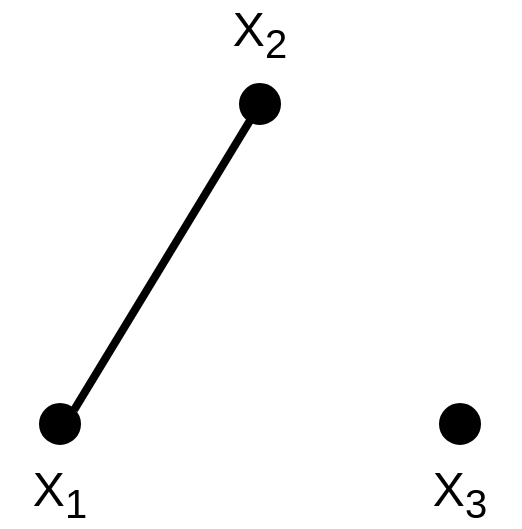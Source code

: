 <mxfile version="24.7.17">
  <diagram name="Page-1" id="v8uWlMk4I7S0HrnW7tCR">
    <mxGraphModel dx="1434" dy="870" grid="1" gridSize="10" guides="1" tooltips="1" connect="1" arrows="1" fold="1" page="1" pageScale="1" pageWidth="827" pageHeight="1169" math="0" shadow="0">
      <root>
        <mxCell id="0" />
        <mxCell id="1" parent="0" />
        <mxCell id="fk7ym_HT5leTIyGn8ZxU-1" value="" style="ellipse;whiteSpace=wrap;html=1;fillColor=#000000;" vertex="1" parent="1">
          <mxGeometry x="110" y="310" width="20" height="20" as="geometry" />
        </mxCell>
        <mxCell id="fk7ym_HT5leTIyGn8ZxU-2" value="" style="ellipse;whiteSpace=wrap;html=1;fillColor=#000000;" vertex="1" parent="1">
          <mxGeometry x="310" y="310" width="20" height="20" as="geometry" />
        </mxCell>
        <mxCell id="fk7ym_HT5leTIyGn8ZxU-3" value="" style="ellipse;whiteSpace=wrap;html=1;fillColor=#000000;" vertex="1" parent="1">
          <mxGeometry x="210" y="150" width="20" height="20" as="geometry" />
        </mxCell>
        <mxCell id="fk7ym_HT5leTIyGn8ZxU-4" value="" style="endArrow=none;html=1;rounded=0;exitX=1;exitY=0;exitDx=0;exitDy=0;strokeWidth=4;" edge="1" parent="1" source="fk7ym_HT5leTIyGn8ZxU-1" target="fk7ym_HT5leTIyGn8ZxU-3">
          <mxGeometry width="50" height="50" relative="1" as="geometry">
            <mxPoint x="390" y="470" as="sourcePoint" />
            <mxPoint x="440" y="420" as="targetPoint" />
          </mxGeometry>
        </mxCell>
        <mxCell id="fk7ym_HT5leTIyGn8ZxU-6" value="&lt;font style=&quot;font-size: 24px;&quot;&gt;X&lt;sub&gt;1&lt;/sub&gt;&lt;/font&gt;" style="text;html=1;align=center;verticalAlign=middle;whiteSpace=wrap;rounded=0;" vertex="1" parent="1">
          <mxGeometry x="90" y="340" width="60" height="30" as="geometry" />
        </mxCell>
        <mxCell id="fk7ym_HT5leTIyGn8ZxU-7" value="&lt;font style=&quot;font-size: 24px;&quot;&gt;X&lt;sub&gt;2&lt;/sub&gt;&lt;/font&gt;" style="text;html=1;align=center;verticalAlign=middle;whiteSpace=wrap;rounded=0;" vertex="1" parent="1">
          <mxGeometry x="190" y="110" width="60" height="30" as="geometry" />
        </mxCell>
        <mxCell id="fk7ym_HT5leTIyGn8ZxU-8" value="&lt;font style=&quot;font-size: 24px;&quot;&gt;X&lt;sub&gt;3&lt;/sub&gt;&lt;/font&gt;" style="text;html=1;align=center;verticalAlign=middle;whiteSpace=wrap;rounded=0;" vertex="1" parent="1">
          <mxGeometry x="290" y="340" width="60" height="30" as="geometry" />
        </mxCell>
      </root>
    </mxGraphModel>
  </diagram>
</mxfile>
